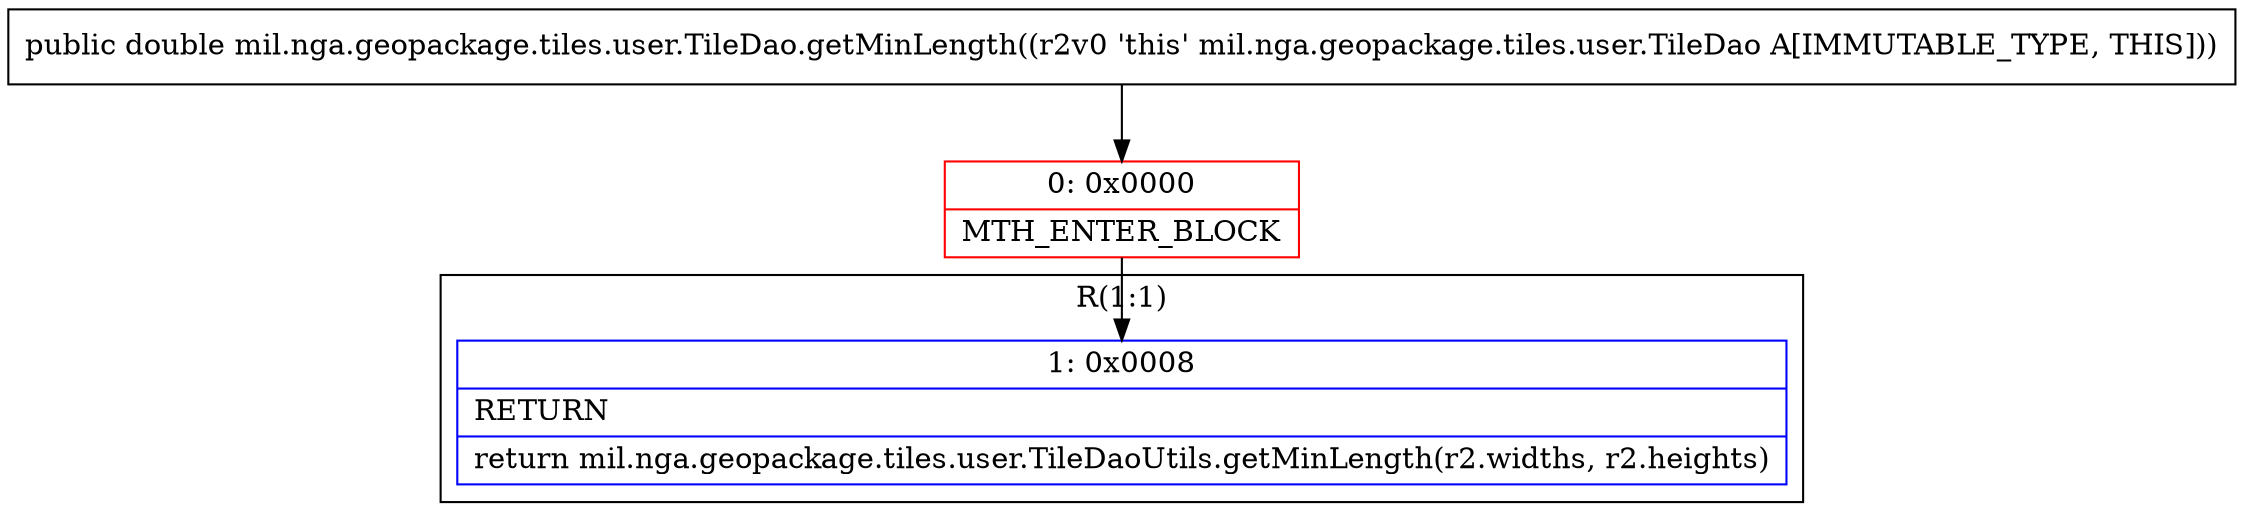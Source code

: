 digraph "CFG formil.nga.geopackage.tiles.user.TileDao.getMinLength()D" {
subgraph cluster_Region_406699081 {
label = "R(1:1)";
node [shape=record,color=blue];
Node_1 [shape=record,label="{1\:\ 0x0008|RETURN\l|return mil.nga.geopackage.tiles.user.TileDaoUtils.getMinLength(r2.widths, r2.heights)\l}"];
}
Node_0 [shape=record,color=red,label="{0\:\ 0x0000|MTH_ENTER_BLOCK\l}"];
MethodNode[shape=record,label="{public double mil.nga.geopackage.tiles.user.TileDao.getMinLength((r2v0 'this' mil.nga.geopackage.tiles.user.TileDao A[IMMUTABLE_TYPE, THIS])) }"];
MethodNode -> Node_0;
Node_0 -> Node_1;
}

